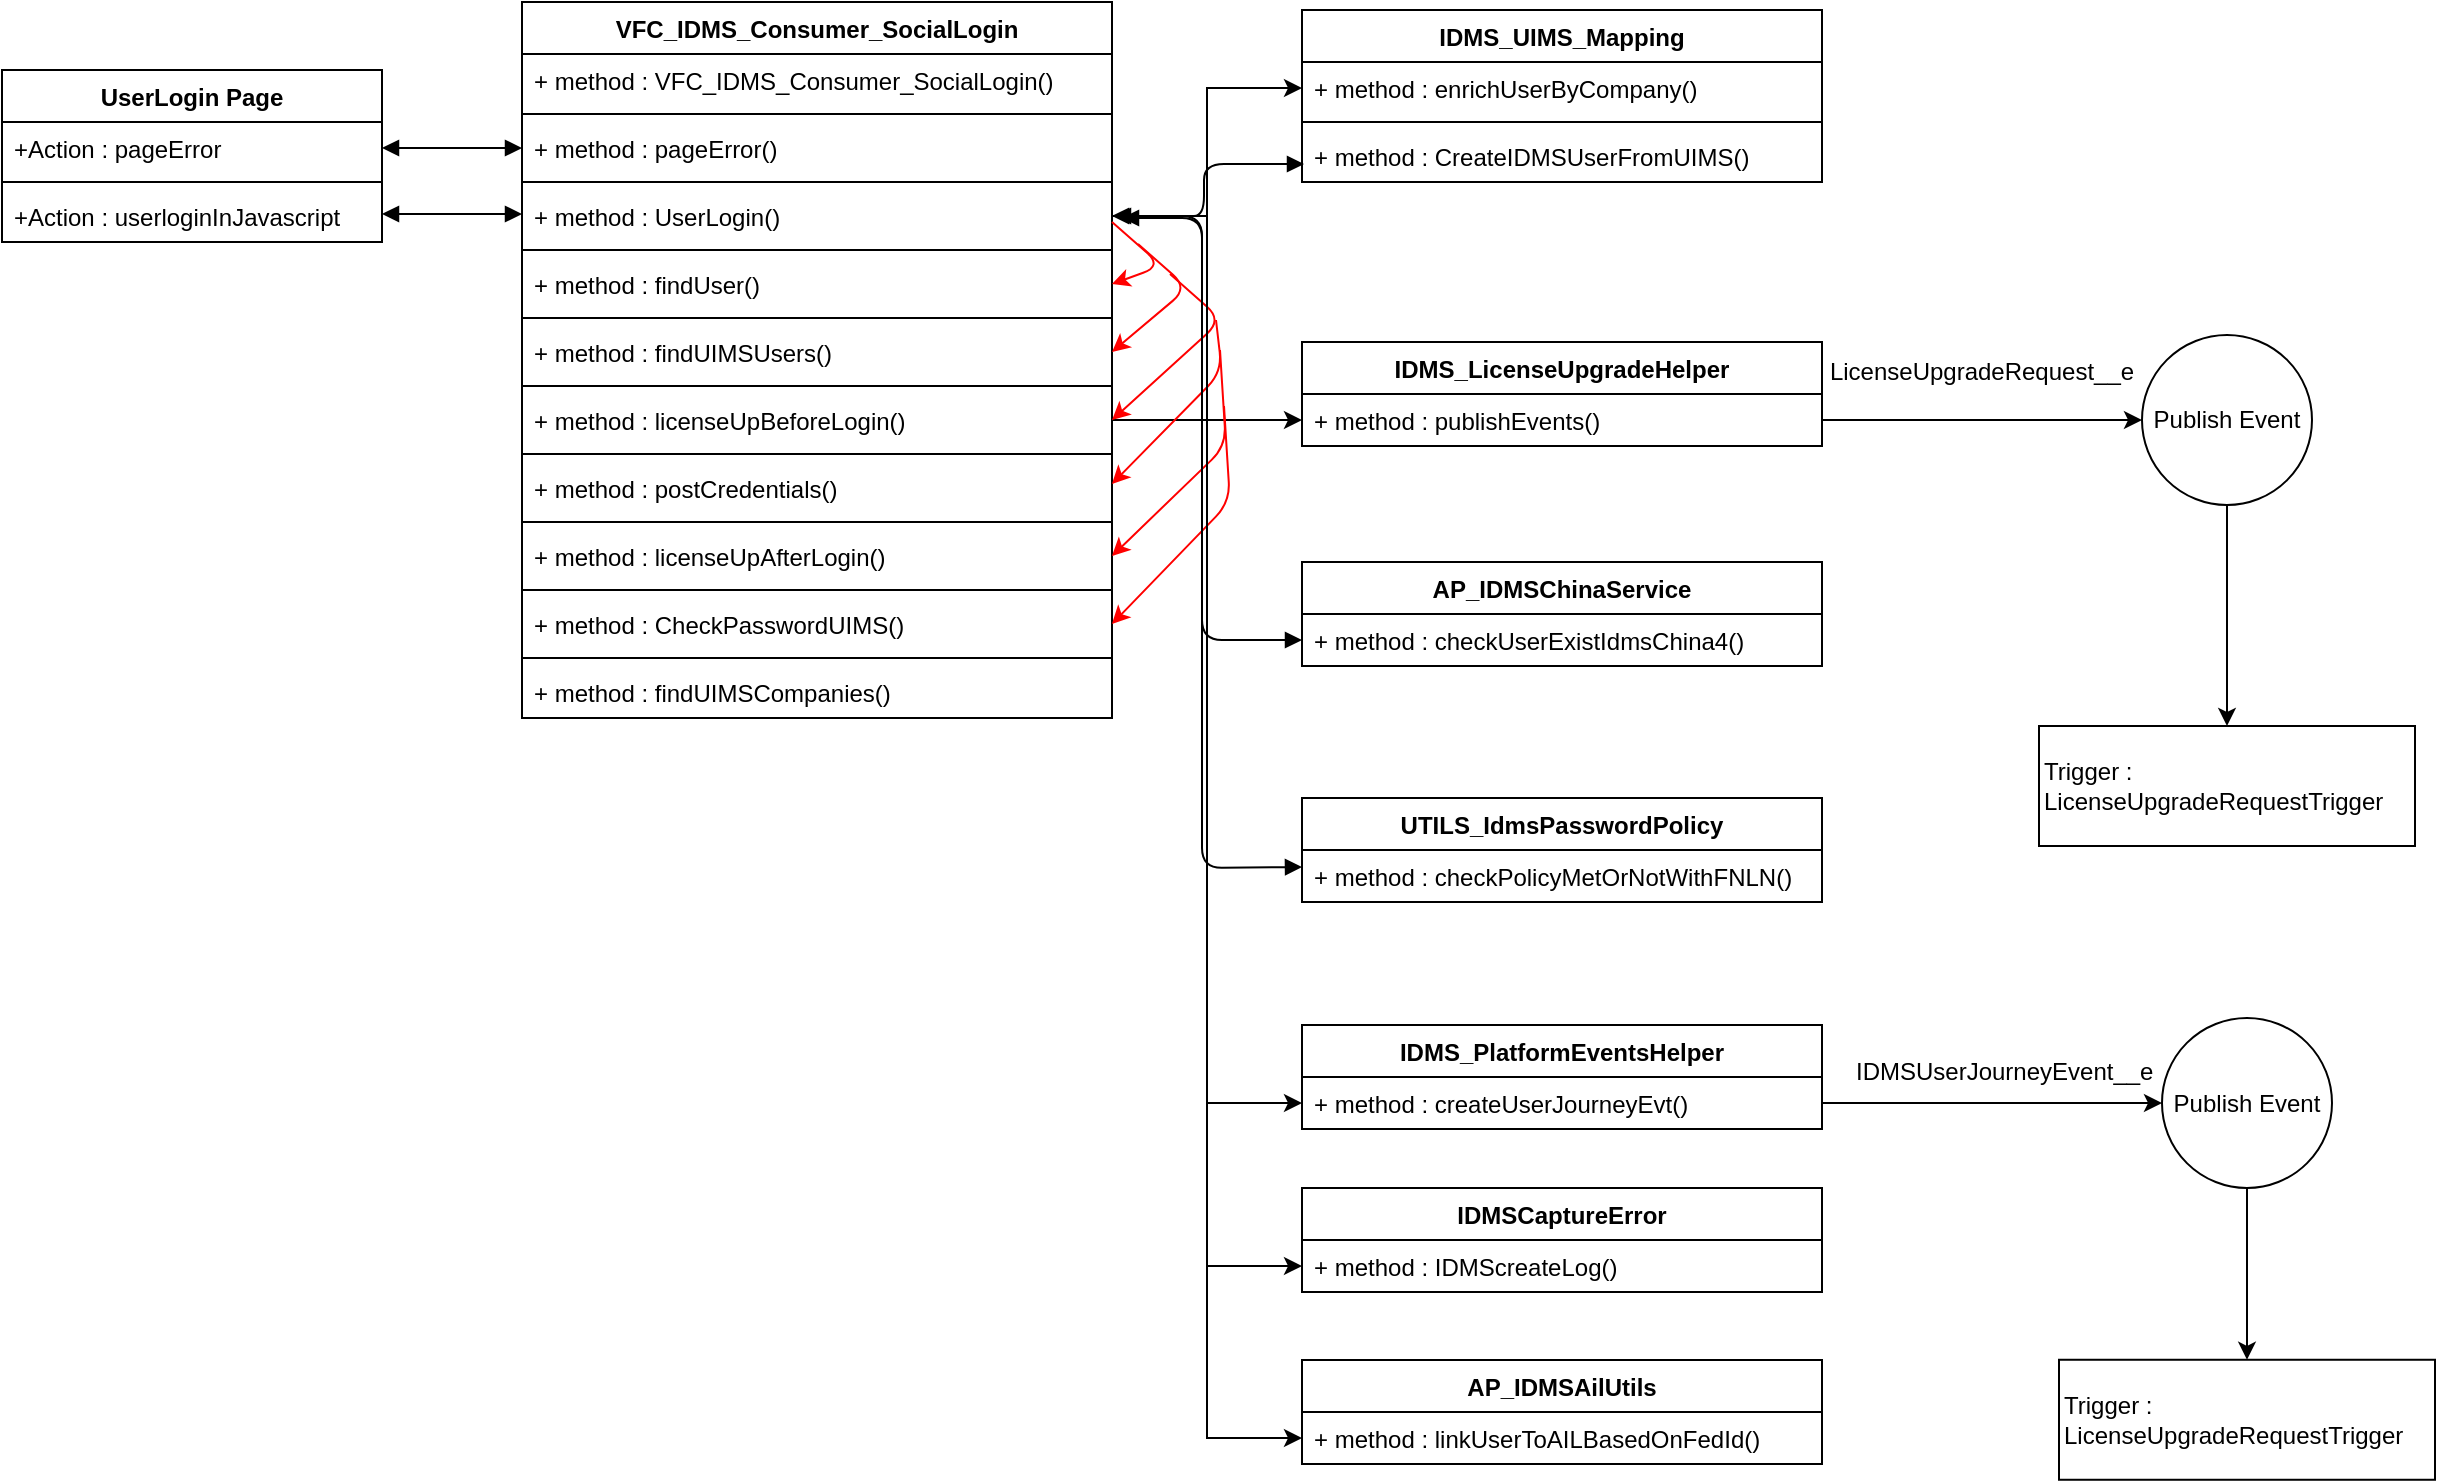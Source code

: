 <mxfile pages="1" version="11.2.2" type="github"><diagram id="gq7fddXNcSfI7DmGWlpG" name="Page-1"><mxGraphModel dx="982" dy="386" grid="1" gridSize="10" guides="1" tooltips="1" connect="1" arrows="1" fold="1" page="1" pageScale="1" pageWidth="850" pageHeight="1100" math="0" shadow="0"><root><mxCell id="0"/><mxCell id="1" parent="0"/><mxCell id="-M_eg4VSusahf9Askfvp-58" value="" style="edgeStyle=orthogonalEdgeStyle;rounded=0;orthogonalLoop=1;jettySize=auto;html=1;" parent="1" source="-M_eg4VSusahf9Askfvp-45" target="-M_eg4VSusahf9Askfvp-57" edge="1"><mxGeometry relative="1" as="geometry"/></mxCell><mxCell id="-M_eg4VSusahf9Askfvp-45" value="Publish Event&lt;br&gt;" style="ellipse;whiteSpace=wrap;html=1;aspect=fixed;" parent="1" vertex="1"><mxGeometry x="1080" y="204.5" width="85" height="85" as="geometry"/></mxCell><mxCell id="-M_eg4VSusahf9Askfvp-53" value="LicenseUpgradeRequest__e" style="text;html=1;strokeColor=none;fillColor=none;align=center;verticalAlign=middle;whiteSpace=wrap;rounded=0;" parent="1" vertex="1"><mxGeometry x="980" y="213" width="40" height="20" as="geometry"/></mxCell><mxCell id="-M_eg4VSusahf9Askfvp-57" value="Trigger :&lt;br&gt;&lt;span style=&quot;font-family: &amp;#34;arial&amp;#34; , &amp;#34;helvetica&amp;#34; , sans-serif ; background-color: rgb(255 , 255 , 255)&quot;&gt;LicenseUpgradeRequestTrigger&lt;/span&gt;" style="rounded=0;whiteSpace=wrap;html=1;align=left;" parent="1" vertex="1"><mxGeometry x="1028.5" y="400" width="188" height="60" as="geometry"/></mxCell><mxCell id="JGp9sJmGfmIIZrxUa7Mn-1" value="IDMS_UIMS_Mapping" style="swimlane;fontStyle=1;align=center;verticalAlign=top;childLayout=stackLayout;horizontal=1;startSize=26;horizontalStack=0;resizeParent=1;resizeParentMax=0;resizeLast=0;collapsible=1;marginBottom=0;" vertex="1" parent="1"><mxGeometry x="660" y="42" width="260" height="86" as="geometry"/></mxCell><mxCell id="JGp9sJmGfmIIZrxUa7Mn-5" value="+ method : enrichUserByCompany()&#10; " style="text;strokeColor=none;fillColor=none;align=left;verticalAlign=top;spacingLeft=4;spacingRight=4;overflow=hidden;rotatable=0;points=[[0,0.5],[1,0.5]];portConstraint=eastwest;" vertex="1" parent="JGp9sJmGfmIIZrxUa7Mn-1"><mxGeometry y="26" width="260" height="26" as="geometry"/></mxCell><mxCell id="JGp9sJmGfmIIZrxUa7Mn-3" value="" style="line;strokeWidth=1;fillColor=none;align=left;verticalAlign=middle;spacingTop=-1;spacingLeft=3;spacingRight=3;rotatable=0;labelPosition=right;points=[];portConstraint=eastwest;" vertex="1" parent="JGp9sJmGfmIIZrxUa7Mn-1"><mxGeometry y="52" width="260" height="8" as="geometry"/></mxCell><mxCell id="JGp9sJmGfmIIZrxUa7Mn-4" value="+ method : CreateIDMSUserFromUIMS()&#10; " style="text;strokeColor=none;fillColor=none;align=left;verticalAlign=top;spacingLeft=4;spacingRight=4;overflow=hidden;rotatable=0;points=[[0,0.5],[1,0.5]];portConstraint=eastwest;" vertex="1" parent="JGp9sJmGfmIIZrxUa7Mn-1"><mxGeometry y="60" width="260" height="26" as="geometry"/></mxCell><mxCell id="JGp9sJmGfmIIZrxUa7Mn-7" value="VFC_IDMS_Consumer_SocialLogin" style="swimlane;fontStyle=1;align=center;verticalAlign=top;childLayout=stackLayout;horizontal=1;startSize=26;horizontalStack=0;resizeParent=1;resizeParentMax=0;resizeLast=0;collapsible=1;marginBottom=0;" vertex="1" parent="1"><mxGeometry x="270" y="38" width="295" height="358" as="geometry"/></mxCell><mxCell id="JGp9sJmGfmIIZrxUa7Mn-10" value="+ method : VFC_IDMS_Consumer_SocialLogin()&#10; " style="text;strokeColor=none;fillColor=none;align=left;verticalAlign=top;spacingLeft=4;spacingRight=4;overflow=hidden;rotatable=0;points=[[0,0.5],[1,0.5]];portConstraint=eastwest;" vertex="1" parent="JGp9sJmGfmIIZrxUa7Mn-7"><mxGeometry y="26" width="295" height="26" as="geometry"/></mxCell><mxCell id="JGp9sJmGfmIIZrxUa7Mn-9" value="" style="line;strokeWidth=1;fillColor=none;align=left;verticalAlign=middle;spacingTop=-1;spacingLeft=3;spacingRight=3;rotatable=0;labelPosition=right;points=[];portConstraint=eastwest;" vertex="1" parent="JGp9sJmGfmIIZrxUa7Mn-7"><mxGeometry y="52" width="295" height="8" as="geometry"/></mxCell><mxCell id="JGp9sJmGfmIIZrxUa7Mn-12" value="+ method : pageError()&#10; " style="text;strokeColor=none;fillColor=none;align=left;verticalAlign=top;spacingLeft=4;spacingRight=4;overflow=hidden;rotatable=0;points=[[0,0.5],[1,0.5]];portConstraint=eastwest;" vertex="1" parent="JGp9sJmGfmIIZrxUa7Mn-7"><mxGeometry y="60" width="295" height="26" as="geometry"/></mxCell><mxCell id="JGp9sJmGfmIIZrxUa7Mn-18" value="" style="line;strokeWidth=1;fillColor=none;align=left;verticalAlign=middle;spacingTop=-1;spacingLeft=3;spacingRight=3;rotatable=0;labelPosition=right;points=[];portConstraint=eastwest;" vertex="1" parent="JGp9sJmGfmIIZrxUa7Mn-7"><mxGeometry y="86" width="295" height="8" as="geometry"/></mxCell><mxCell id="JGp9sJmGfmIIZrxUa7Mn-11" value="+ method : UserLogin()&#10; " style="text;strokeColor=none;fillColor=none;align=left;verticalAlign=top;spacingLeft=4;spacingRight=4;overflow=hidden;rotatable=0;points=[[0,0.5],[1,0.5]];portConstraint=eastwest;" vertex="1" parent="JGp9sJmGfmIIZrxUa7Mn-7"><mxGeometry y="94" width="295" height="26" as="geometry"/></mxCell><mxCell id="JGp9sJmGfmIIZrxUa7Mn-20" value="" style="line;strokeWidth=1;fillColor=none;align=left;verticalAlign=middle;spacingTop=-1;spacingLeft=3;spacingRight=3;rotatable=0;labelPosition=right;points=[];portConstraint=eastwest;" vertex="1" parent="JGp9sJmGfmIIZrxUa7Mn-7"><mxGeometry y="120" width="295" height="8" as="geometry"/></mxCell><mxCell id="JGp9sJmGfmIIZrxUa7Mn-13" value="+ method : findUser()&#10; " style="text;strokeColor=none;fillColor=none;align=left;verticalAlign=top;spacingLeft=4;spacingRight=4;overflow=hidden;rotatable=0;points=[[0,0.5],[1,0.5]];portConstraint=eastwest;" vertex="1" parent="JGp9sJmGfmIIZrxUa7Mn-7"><mxGeometry y="128" width="295" height="26" as="geometry"/></mxCell><mxCell id="JGp9sJmGfmIIZrxUa7Mn-21" value="" style="line;strokeWidth=1;fillColor=none;align=left;verticalAlign=middle;spacingTop=-1;spacingLeft=3;spacingRight=3;rotatable=0;labelPosition=right;points=[];portConstraint=eastwest;" vertex="1" parent="JGp9sJmGfmIIZrxUa7Mn-7"><mxGeometry y="154" width="295" height="8" as="geometry"/></mxCell><mxCell id="JGp9sJmGfmIIZrxUa7Mn-14" value="+ method : findUIMSUsers()&#10; " style="text;strokeColor=none;fillColor=none;align=left;verticalAlign=top;spacingLeft=4;spacingRight=4;overflow=hidden;rotatable=0;points=[[0,0.5],[1,0.5]];portConstraint=eastwest;" vertex="1" parent="JGp9sJmGfmIIZrxUa7Mn-7"><mxGeometry y="162" width="295" height="26" as="geometry"/></mxCell><mxCell id="JGp9sJmGfmIIZrxUa7Mn-22" value="" style="line;strokeWidth=1;fillColor=none;align=left;verticalAlign=middle;spacingTop=-1;spacingLeft=3;spacingRight=3;rotatable=0;labelPosition=right;points=[];portConstraint=eastwest;" vertex="1" parent="JGp9sJmGfmIIZrxUa7Mn-7"><mxGeometry y="188" width="295" height="8" as="geometry"/></mxCell><mxCell id="JGp9sJmGfmIIZrxUa7Mn-15" value="+ method : licenseUpBeforeLogin()" style="text;strokeColor=none;fillColor=none;align=left;verticalAlign=top;spacingLeft=4;spacingRight=4;overflow=hidden;rotatable=0;points=[[0,0.5],[1,0.5]];portConstraint=eastwest;" vertex="1" parent="JGp9sJmGfmIIZrxUa7Mn-7"><mxGeometry y="196" width="295" height="26" as="geometry"/></mxCell><mxCell id="JGp9sJmGfmIIZrxUa7Mn-75" value="" style="line;strokeWidth=1;fillColor=none;align=left;verticalAlign=middle;spacingTop=-1;spacingLeft=3;spacingRight=3;rotatable=0;labelPosition=right;points=[];portConstraint=eastwest;" vertex="1" parent="JGp9sJmGfmIIZrxUa7Mn-7"><mxGeometry y="222" width="295" height="8" as="geometry"/></mxCell><mxCell id="JGp9sJmGfmIIZrxUa7Mn-73" value="+ method : postCredentials()" style="text;strokeColor=none;fillColor=none;align=left;verticalAlign=top;spacingLeft=4;spacingRight=4;overflow=hidden;rotatable=0;points=[[0,0.5],[1,0.5]];portConstraint=eastwest;" vertex="1" parent="JGp9sJmGfmIIZrxUa7Mn-7"><mxGeometry y="230" width="295" height="26" as="geometry"/></mxCell><mxCell id="JGp9sJmGfmIIZrxUa7Mn-86" value="" style="line;strokeWidth=1;fillColor=none;align=left;verticalAlign=middle;spacingTop=-1;spacingLeft=3;spacingRight=3;rotatable=0;labelPosition=right;points=[];portConstraint=eastwest;" vertex="1" parent="JGp9sJmGfmIIZrxUa7Mn-7"><mxGeometry y="256" width="295" height="8" as="geometry"/></mxCell><mxCell id="JGp9sJmGfmIIZrxUa7Mn-84" value="+ method : licenseUpAfterLogin()" style="text;strokeColor=none;fillColor=none;align=left;verticalAlign=top;spacingLeft=4;spacingRight=4;overflow=hidden;rotatable=0;points=[[0,0.5],[1,0.5]];portConstraint=eastwest;" vertex="1" parent="JGp9sJmGfmIIZrxUa7Mn-7"><mxGeometry y="264" width="295" height="26" as="geometry"/></mxCell><mxCell id="JGp9sJmGfmIIZrxUa7Mn-89" value="" style="line;strokeWidth=1;fillColor=none;align=left;verticalAlign=middle;spacingTop=-1;spacingLeft=3;spacingRight=3;rotatable=0;labelPosition=right;points=[];portConstraint=eastwest;" vertex="1" parent="JGp9sJmGfmIIZrxUa7Mn-7"><mxGeometry y="290" width="295" height="8" as="geometry"/></mxCell><mxCell id="JGp9sJmGfmIIZrxUa7Mn-87" value="+ method : CheckPasswordUIMS()" style="text;strokeColor=none;fillColor=none;align=left;verticalAlign=top;spacingLeft=4;spacingRight=4;overflow=hidden;rotatable=0;points=[[0,0.5],[1,0.5]];portConstraint=eastwest;" vertex="1" parent="JGp9sJmGfmIIZrxUa7Mn-7"><mxGeometry y="298" width="295" height="26" as="geometry"/></mxCell><mxCell id="JGp9sJmGfmIIZrxUa7Mn-98" value="" style="line;strokeWidth=1;fillColor=none;align=left;verticalAlign=middle;spacingTop=-1;spacingLeft=3;spacingRight=3;rotatable=0;labelPosition=right;points=[];portConstraint=eastwest;" vertex="1" parent="JGp9sJmGfmIIZrxUa7Mn-7"><mxGeometry y="324" width="295" height="8" as="geometry"/></mxCell><mxCell id="JGp9sJmGfmIIZrxUa7Mn-97" value="+ method : findUIMSCompanies()" style="text;strokeColor=none;fillColor=none;align=left;verticalAlign=top;spacingLeft=4;spacingRight=4;overflow=hidden;rotatable=0;points=[[0,0.5],[1,0.5]];portConstraint=eastwest;" vertex="1" parent="JGp9sJmGfmIIZrxUa7Mn-7"><mxGeometry y="332" width="295" height="26" as="geometry"/></mxCell><mxCell id="JGp9sJmGfmIIZrxUa7Mn-24" value="UserLogin Page" style="swimlane;fontStyle=1;align=center;verticalAlign=top;childLayout=stackLayout;horizontal=1;startSize=26;horizontalStack=0;resizeParent=1;resizeParentMax=0;resizeLast=0;collapsible=1;marginBottom=0;fillColor=none;gradientColor=none;" vertex="1" parent="1"><mxGeometry x="10" y="72" width="190" height="86" as="geometry"/></mxCell><mxCell id="JGp9sJmGfmIIZrxUa7Mn-27" value="+Action : pageError" style="text;strokeColor=none;fillColor=none;align=left;verticalAlign=top;spacingLeft=4;spacingRight=4;overflow=hidden;rotatable=0;points=[[0,0.5],[1,0.5]];portConstraint=eastwest;" vertex="1" parent="JGp9sJmGfmIIZrxUa7Mn-24"><mxGeometry y="26" width="190" height="26" as="geometry"/></mxCell><mxCell id="JGp9sJmGfmIIZrxUa7Mn-34" value="" style="line;strokeWidth=1;fillColor=none;align=left;verticalAlign=middle;spacingTop=-1;spacingLeft=3;spacingRight=3;rotatable=0;labelPosition=right;points=[];portConstraint=eastwest;" vertex="1" parent="JGp9sJmGfmIIZrxUa7Mn-24"><mxGeometry y="52" width="190" height="8" as="geometry"/></mxCell><mxCell id="JGp9sJmGfmIIZrxUa7Mn-32" value="+Action : userloginInJavascript" style="text;strokeColor=none;fillColor=none;align=left;verticalAlign=top;spacingLeft=4;spacingRight=4;overflow=hidden;rotatable=0;points=[[0,0.5],[1,0.5]];portConstraint=eastwest;" vertex="1" parent="JGp9sJmGfmIIZrxUa7Mn-24"><mxGeometry y="60" width="190" height="26" as="geometry"/></mxCell><mxCell id="JGp9sJmGfmIIZrxUa7Mn-36" value="IDMS_LicenseUpgradeHelper" style="swimlane;fontStyle=1;align=center;verticalAlign=top;childLayout=stackLayout;horizontal=1;startSize=26;horizontalStack=0;resizeParent=1;resizeParentMax=0;resizeLast=0;collapsible=1;marginBottom=0;" vertex="1" parent="1"><mxGeometry x="660" y="208" width="260" height="52" as="geometry"/></mxCell><mxCell id="JGp9sJmGfmIIZrxUa7Mn-37" value="+ method : publishEvents()&#10; " style="text;strokeColor=none;fillColor=none;align=left;verticalAlign=top;spacingLeft=4;spacingRight=4;overflow=hidden;rotatable=0;points=[[0,0.5],[1,0.5]];portConstraint=eastwest;" vertex="1" parent="JGp9sJmGfmIIZrxUa7Mn-36"><mxGeometry y="26" width="260" height="26" as="geometry"/></mxCell><mxCell id="JGp9sJmGfmIIZrxUa7Mn-40" style="edgeStyle=orthogonalEdgeStyle;rounded=0;orthogonalLoop=1;jettySize=auto;html=1;entryX=0;entryY=0.5;entryDx=0;entryDy=0;" edge="1" parent="1" source="JGp9sJmGfmIIZrxUa7Mn-37" target="-M_eg4VSusahf9Askfvp-45"><mxGeometry relative="1" as="geometry"/></mxCell><mxCell id="JGp9sJmGfmIIZrxUa7Mn-53" value="" style="endArrow=block;startArrow=block;endFill=1;startFill=1;html=1;exitX=1;exitY=0.5;exitDx=0;exitDy=0;" edge="1" parent="1"><mxGeometry width="160" relative="1" as="geometry"><mxPoint x="566" y="145" as="sourcePoint"/><mxPoint x="661" y="119" as="targetPoint"/><Array as="points"><mxPoint x="591" y="145"/><mxPoint x="611" y="145"/><mxPoint x="611" y="119"/></Array></mxGeometry></mxCell><mxCell id="JGp9sJmGfmIIZrxUa7Mn-57" style="edgeStyle=orthogonalEdgeStyle;rounded=0;orthogonalLoop=1;jettySize=auto;html=1;entryX=0;entryY=0.5;entryDx=0;entryDy=0;" edge="1" parent="1" source="JGp9sJmGfmIIZrxUa7Mn-11" target="JGp9sJmGfmIIZrxUa7Mn-5"><mxGeometry relative="1" as="geometry"/></mxCell><mxCell id="JGp9sJmGfmIIZrxUa7Mn-59" style="edgeStyle=orthogonalEdgeStyle;rounded=0;orthogonalLoop=1;jettySize=auto;html=1;" edge="1" parent="1" source="JGp9sJmGfmIIZrxUa7Mn-15" target="JGp9sJmGfmIIZrxUa7Mn-37"><mxGeometry relative="1" as="geometry"/></mxCell><mxCell id="JGp9sJmGfmIIZrxUa7Mn-62" value="" style="endArrow=block;startArrow=block;endFill=1;startFill=1;html=1;" edge="1" parent="1"><mxGeometry width="160" relative="1" as="geometry"><mxPoint x="200" y="111" as="sourcePoint"/><mxPoint x="270" y="111" as="targetPoint"/></mxGeometry></mxCell><mxCell id="JGp9sJmGfmIIZrxUa7Mn-63" value="" style="endArrow=block;startArrow=block;endFill=1;startFill=1;html=1;" edge="1" parent="1"><mxGeometry width="160" relative="1" as="geometry"><mxPoint x="200" y="144" as="sourcePoint"/><mxPoint x="270" y="144" as="targetPoint"/></mxGeometry></mxCell><mxCell id="JGp9sJmGfmIIZrxUa7Mn-68" value="" style="endArrow=classic;html=1;strokeColor=#FF0000;exitX=1;exitY=0.5;exitDx=0;exitDy=0;entryX=1;entryY=0.5;entryDx=0;entryDy=0;" edge="1" parent="1" target="JGp9sJmGfmIIZrxUa7Mn-13"><mxGeometry width="50" height="50" relative="1" as="geometry"><mxPoint x="565" y="148" as="sourcePoint"/><mxPoint x="565" y="236" as="targetPoint"/><Array as="points"><mxPoint x="590" y="170"/></Array></mxGeometry></mxCell><mxCell id="JGp9sJmGfmIIZrxUa7Mn-70" value="" style="endArrow=classic;html=1;strokeColor=#FF0000;entryX=1;entryY=0.5;entryDx=0;entryDy=0;" edge="1" parent="1" target="JGp9sJmGfmIIZrxUa7Mn-14"><mxGeometry width="50" height="50" relative="1" as="geometry"><mxPoint x="578" y="159" as="sourcePoint"/><mxPoint x="558" y="207" as="targetPoint"/><Array as="points"><mxPoint x="603" y="181"/></Array></mxGeometry></mxCell><mxCell id="JGp9sJmGfmIIZrxUa7Mn-72" value="" style="endArrow=classic;html=1;strokeColor=#FF0000;entryX=1;entryY=0.5;entryDx=0;entryDy=0;" edge="1" parent="1" target="JGp9sJmGfmIIZrxUa7Mn-15"><mxGeometry width="50" height="50" relative="1" as="geometry"><mxPoint x="594" y="174" as="sourcePoint"/><mxPoint x="573" y="233" as="targetPoint"/><Array as="points"><mxPoint x="620" y="197"/></Array></mxGeometry></mxCell><mxCell id="JGp9sJmGfmIIZrxUa7Mn-76" value="" style="endArrow=classic;html=1;strokeColor=#FF0000;" edge="1" parent="1"><mxGeometry width="50" height="50" relative="1" as="geometry"><mxPoint x="617" y="197" as="sourcePoint"/><mxPoint x="565" y="279" as="targetPoint"/><Array as="points"><mxPoint x="620" y="223"/></Array></mxGeometry></mxCell><mxCell id="JGp9sJmGfmIIZrxUa7Mn-77" value="AP_IDMSChinaService" style="swimlane;fontStyle=1;align=center;verticalAlign=top;childLayout=stackLayout;horizontal=1;startSize=26;horizontalStack=0;resizeParent=1;resizeParentMax=0;resizeLast=0;collapsible=1;marginBottom=0;fillColor=none;gradientColor=none;" vertex="1" parent="1"><mxGeometry x="660" y="318" width="260" height="52" as="geometry"/></mxCell><mxCell id="JGp9sJmGfmIIZrxUa7Mn-80" value="+ method : checkUserExistIdmsChina4() " style="text;strokeColor=none;fillColor=none;align=left;verticalAlign=top;spacingLeft=4;spacingRight=4;overflow=hidden;rotatable=0;points=[[0,0.5],[1,0.5]];portConstraint=eastwest;" vertex="1" parent="JGp9sJmGfmIIZrxUa7Mn-77"><mxGeometry y="26" width="260" height="26" as="geometry"/></mxCell><mxCell id="JGp9sJmGfmIIZrxUa7Mn-83" value="" style="endArrow=block;startArrow=block;endFill=1;startFill=1;html=1;entryX=0;entryY=0.5;entryDx=0;entryDy=0;" edge="1" parent="1" target="JGp9sJmGfmIIZrxUa7Mn-80"><mxGeometry width="160" relative="1" as="geometry"><mxPoint x="565" y="145" as="sourcePoint"/><mxPoint x="725" y="145" as="targetPoint"/><Array as="points"><mxPoint x="610" y="145"/><mxPoint x="610" y="357"/></Array></mxGeometry></mxCell><mxCell id="JGp9sJmGfmIIZrxUa7Mn-90" value="" style="endArrow=classic;html=1;strokeColor=#FF0000;entryX=1;entryY=0.5;entryDx=0;entryDy=0;" edge="1" parent="1" target="JGp9sJmGfmIIZrxUa7Mn-84"><mxGeometry width="50" height="50" relative="1" as="geometry"><mxPoint x="619.0" y="212" as="sourcePoint"/><mxPoint x="567" y="294" as="targetPoint"/><Array as="points"><mxPoint x="622" y="260"/></Array></mxGeometry></mxCell><mxCell id="JGp9sJmGfmIIZrxUa7Mn-91" value="" style="endArrow=classic;html=1;strokeColor=#FF0000;entryX=1;entryY=0.5;entryDx=0;entryDy=0;" edge="1" parent="1" target="JGp9sJmGfmIIZrxUa7Mn-87"><mxGeometry width="50" height="50" relative="1" as="geometry"><mxPoint x="621.0" y="240" as="sourcePoint"/><mxPoint x="570" y="340" as="targetPoint"/><Array as="points"><mxPoint x="624" y="288"/></Array></mxGeometry></mxCell><mxCell id="JGp9sJmGfmIIZrxUa7Mn-92" value="UTILS_IdmsPasswordPolicy" style="swimlane;fontStyle=1;align=center;verticalAlign=top;childLayout=stackLayout;horizontal=1;startSize=26;horizontalStack=0;resizeParent=1;resizeParentMax=0;resizeLast=0;collapsible=1;marginBottom=0;fillColor=none;gradientColor=none;" vertex="1" parent="1"><mxGeometry x="660" y="436" width="260" height="52" as="geometry"/></mxCell><mxCell id="JGp9sJmGfmIIZrxUa7Mn-95" value="+ method : checkPolicyMetOrNotWithFNLN()" style="text;strokeColor=none;fillColor=none;align=left;verticalAlign=top;spacingLeft=4;spacingRight=4;overflow=hidden;rotatable=0;points=[[0,0.5],[1,0.5]];portConstraint=eastwest;" vertex="1" parent="JGp9sJmGfmIIZrxUa7Mn-92"><mxGeometry y="26" width="260" height="26" as="geometry"/></mxCell><mxCell id="JGp9sJmGfmIIZrxUa7Mn-96" value="" style="endArrow=block;startArrow=block;endFill=1;startFill=1;html=1;" edge="1" parent="1"><mxGeometry width="160" relative="1" as="geometry"><mxPoint x="570" y="146" as="sourcePoint"/><mxPoint x="660" y="470.5" as="targetPoint"/><Array as="points"><mxPoint x="610" y="146"/><mxPoint x="610" y="471"/></Array></mxGeometry></mxCell><mxCell id="JGp9sJmGfmIIZrxUa7Mn-100" value="IDMS_PlatformEventsHelper" style="swimlane;fontStyle=1;align=center;verticalAlign=top;childLayout=stackLayout;horizontal=1;startSize=26;horizontalStack=0;resizeParent=1;resizeParentMax=0;resizeLast=0;collapsible=1;marginBottom=0;fillColor=none;gradientColor=none;" vertex="1" parent="1"><mxGeometry x="660" y="549.5" width="260" height="52" as="geometry"/></mxCell><mxCell id="JGp9sJmGfmIIZrxUa7Mn-101" value="+ method : createUserJourneyEvt()" style="text;strokeColor=none;fillColor=none;align=left;verticalAlign=top;spacingLeft=4;spacingRight=4;overflow=hidden;rotatable=0;points=[[0,0.5],[1,0.5]];portConstraint=eastwest;" vertex="1" parent="JGp9sJmGfmIIZrxUa7Mn-100"><mxGeometry y="26" width="260" height="26" as="geometry"/></mxCell><mxCell id="JGp9sJmGfmIIZrxUa7Mn-111" style="edgeStyle=orthogonalEdgeStyle;rounded=0;orthogonalLoop=1;jettySize=auto;html=1;entryX=0.5;entryY=0;entryDx=0;entryDy=0;" edge="1" parent="1" source="JGp9sJmGfmIIZrxUa7Mn-104" target="JGp9sJmGfmIIZrxUa7Mn-105"><mxGeometry relative="1" as="geometry"><mxPoint x="1133" y="710" as="targetPoint"/></mxGeometry></mxCell><mxCell id="JGp9sJmGfmIIZrxUa7Mn-104" value="Publish Event&lt;br&gt;" style="ellipse;whiteSpace=wrap;html=1;aspect=fixed;" vertex="1" parent="1"><mxGeometry x="1090" y="546" width="85" height="85" as="geometry"/></mxCell><mxCell id="JGp9sJmGfmIIZrxUa7Mn-105" value="Trigger :&lt;br&gt;&lt;span style=&quot;font-family: &amp;#34;arial&amp;#34; , &amp;#34;helvetica&amp;#34; , sans-serif ; background-color: rgb(255 , 255 , 255)&quot;&gt;LicenseUpgradeRequestTrigger&lt;/span&gt;" style="rounded=0;whiteSpace=wrap;html=1;align=left;" vertex="1" parent="1"><mxGeometry x="1038.5" y="716.882" width="188" height="60" as="geometry"/></mxCell><mxCell id="JGp9sJmGfmIIZrxUa7Mn-107" style="edgeStyle=orthogonalEdgeStyle;rounded=0;orthogonalLoop=1;jettySize=auto;html=1;entryX=0;entryY=0.5;entryDx=0;entryDy=0;" edge="1" parent="1" source="JGp9sJmGfmIIZrxUa7Mn-101" target="JGp9sJmGfmIIZrxUa7Mn-104"><mxGeometry relative="1" as="geometry"/></mxCell><mxCell id="JGp9sJmGfmIIZrxUa7Mn-114" value="IDMSUserJourneyEvent__e" style="text;html=1;" vertex="1" parent="1"><mxGeometry x="935" y="558.5" width="170" height="30" as="geometry"/></mxCell><mxCell id="JGp9sJmGfmIIZrxUa7Mn-115" value="IDMSCaptureError" style="swimlane;fontStyle=1;align=center;verticalAlign=top;childLayout=stackLayout;horizontal=1;startSize=26;horizontalStack=0;resizeParent=1;resizeParentMax=0;resizeLast=0;collapsible=1;marginBottom=0;fillColor=none;gradientColor=none;" vertex="1" parent="1"><mxGeometry x="660" y="631" width="260" height="52" as="geometry"/></mxCell><mxCell id="JGp9sJmGfmIIZrxUa7Mn-116" value="+ method : IDMScreateLog()" style="text;strokeColor=none;fillColor=none;align=left;verticalAlign=top;spacingLeft=4;spacingRight=4;overflow=hidden;rotatable=0;points=[[0,0.5],[1,0.5]];portConstraint=eastwest;" vertex="1" parent="JGp9sJmGfmIIZrxUa7Mn-115"><mxGeometry y="26" width="260" height="26" as="geometry"/></mxCell><mxCell id="JGp9sJmGfmIIZrxUa7Mn-118" value="AP_IDMSAilUtils" style="swimlane;fontStyle=1;align=center;verticalAlign=top;childLayout=stackLayout;horizontal=1;startSize=26;horizontalStack=0;resizeParent=1;resizeParentMax=0;resizeLast=0;collapsible=1;marginBottom=0;fillColor=none;gradientColor=none;" vertex="1" parent="1"><mxGeometry x="660" y="717" width="260" height="52" as="geometry"/></mxCell><mxCell id="JGp9sJmGfmIIZrxUa7Mn-119" value="+ method : linkUserToAILBasedOnFedId()" style="text;strokeColor=none;fillColor=none;align=left;verticalAlign=top;spacingLeft=4;spacingRight=4;overflow=hidden;rotatable=0;points=[[0,0.5],[1,0.5]];portConstraint=eastwest;" vertex="1" parent="JGp9sJmGfmIIZrxUa7Mn-118"><mxGeometry y="26" width="260" height="26" as="geometry"/></mxCell><mxCell id="JGp9sJmGfmIIZrxUa7Mn-121" style="edgeStyle=orthogonalEdgeStyle;rounded=0;orthogonalLoop=1;jettySize=auto;html=1;entryX=0;entryY=0.5;entryDx=0;entryDy=0;" edge="1" parent="1" source="JGp9sJmGfmIIZrxUa7Mn-11" target="JGp9sJmGfmIIZrxUa7Mn-119"><mxGeometry relative="1" as="geometry"/></mxCell><mxCell id="JGp9sJmGfmIIZrxUa7Mn-122" style="edgeStyle=orthogonalEdgeStyle;rounded=0;orthogonalLoop=1;jettySize=auto;html=1;" edge="1" parent="1" source="JGp9sJmGfmIIZrxUa7Mn-11" target="JGp9sJmGfmIIZrxUa7Mn-116"><mxGeometry relative="1" as="geometry"/></mxCell><mxCell id="JGp9sJmGfmIIZrxUa7Mn-123" style="edgeStyle=orthogonalEdgeStyle;rounded=0;orthogonalLoop=1;jettySize=auto;html=1;entryX=0;entryY=0.5;entryDx=0;entryDy=0;" edge="1" parent="1" source="JGp9sJmGfmIIZrxUa7Mn-11" target="JGp9sJmGfmIIZrxUa7Mn-101"><mxGeometry relative="1" as="geometry"/></mxCell></root></mxGraphModel></diagram></mxfile>